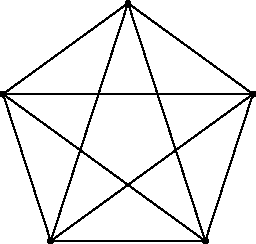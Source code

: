 /******************************************************************************
 *                                 LICENSE                                    *
 ******************************************************************************
 *  This file is part of Mathematics-and-Physics.                             *
 *                                                                            *
 *  Mathematics-and-Physics is free software: you can redistribute it and/or  *
 *  modify it under the terms of the GNU General Public License as published  *
 *  by the Free Software Foundation, either version 3 of the License, or      *
 *  (at your option) any later version.                                       *
 *                                                                            *
 *  Mathematics-and-Physics is distributed in the hope that it will be useful *
 *  but WITHOUT ANY WARRANTY; without even the implied warranty of            *
 *  MERCHANTABILITY or FITNESS FOR A PARTICULAR PURPOSE.  See the             *
 *  GNU General Public License for more details.                              *
 *                                                                            *
 *  You should have received a copy of the GNU General Public License         *
 *  along with Mathematics-and-Physics.  If not, see                          *
 *  <https://www.gnu.org/licenses/>.                                          *
 ******************************************************************************/

/*  Size of the figure.                                                       */
size(128);

/*  Array for vertices.                                                       */
pair[] V;

/*  Variables for indexing.                                                   */
int m, n;

/*  Number of points in K_5.                                                  */
int N = 5;

/*  Variable for the angle a point has on the circle.                         */
real theta;

/*  Create the vertices on the circle.                                        */
for (n = 0; n < N; ++n)
{
    /*  Compute the angle of the current point.                               */
    theta = 2*pi*n/N + 0.5*pi/N;

    /*  And compute the position of the point.                                */
    V[n] = expi(theta);

    /*  Draw a dot indicating the vertex.                                     */
    dot(V[n]);
}
/*  End of for loop computing the vertices.                                   */

/*  Draw all of the edges.                                                    */
for (m = 0; m < N; ++m)
{
    for (n = 0; n < N; ++n)
    {
        /*  No need to draw an edge from a point to itself.                   */
        if (n == m)
            continue;
        else
            draw(V[n] -- V[m]);
    }
}
